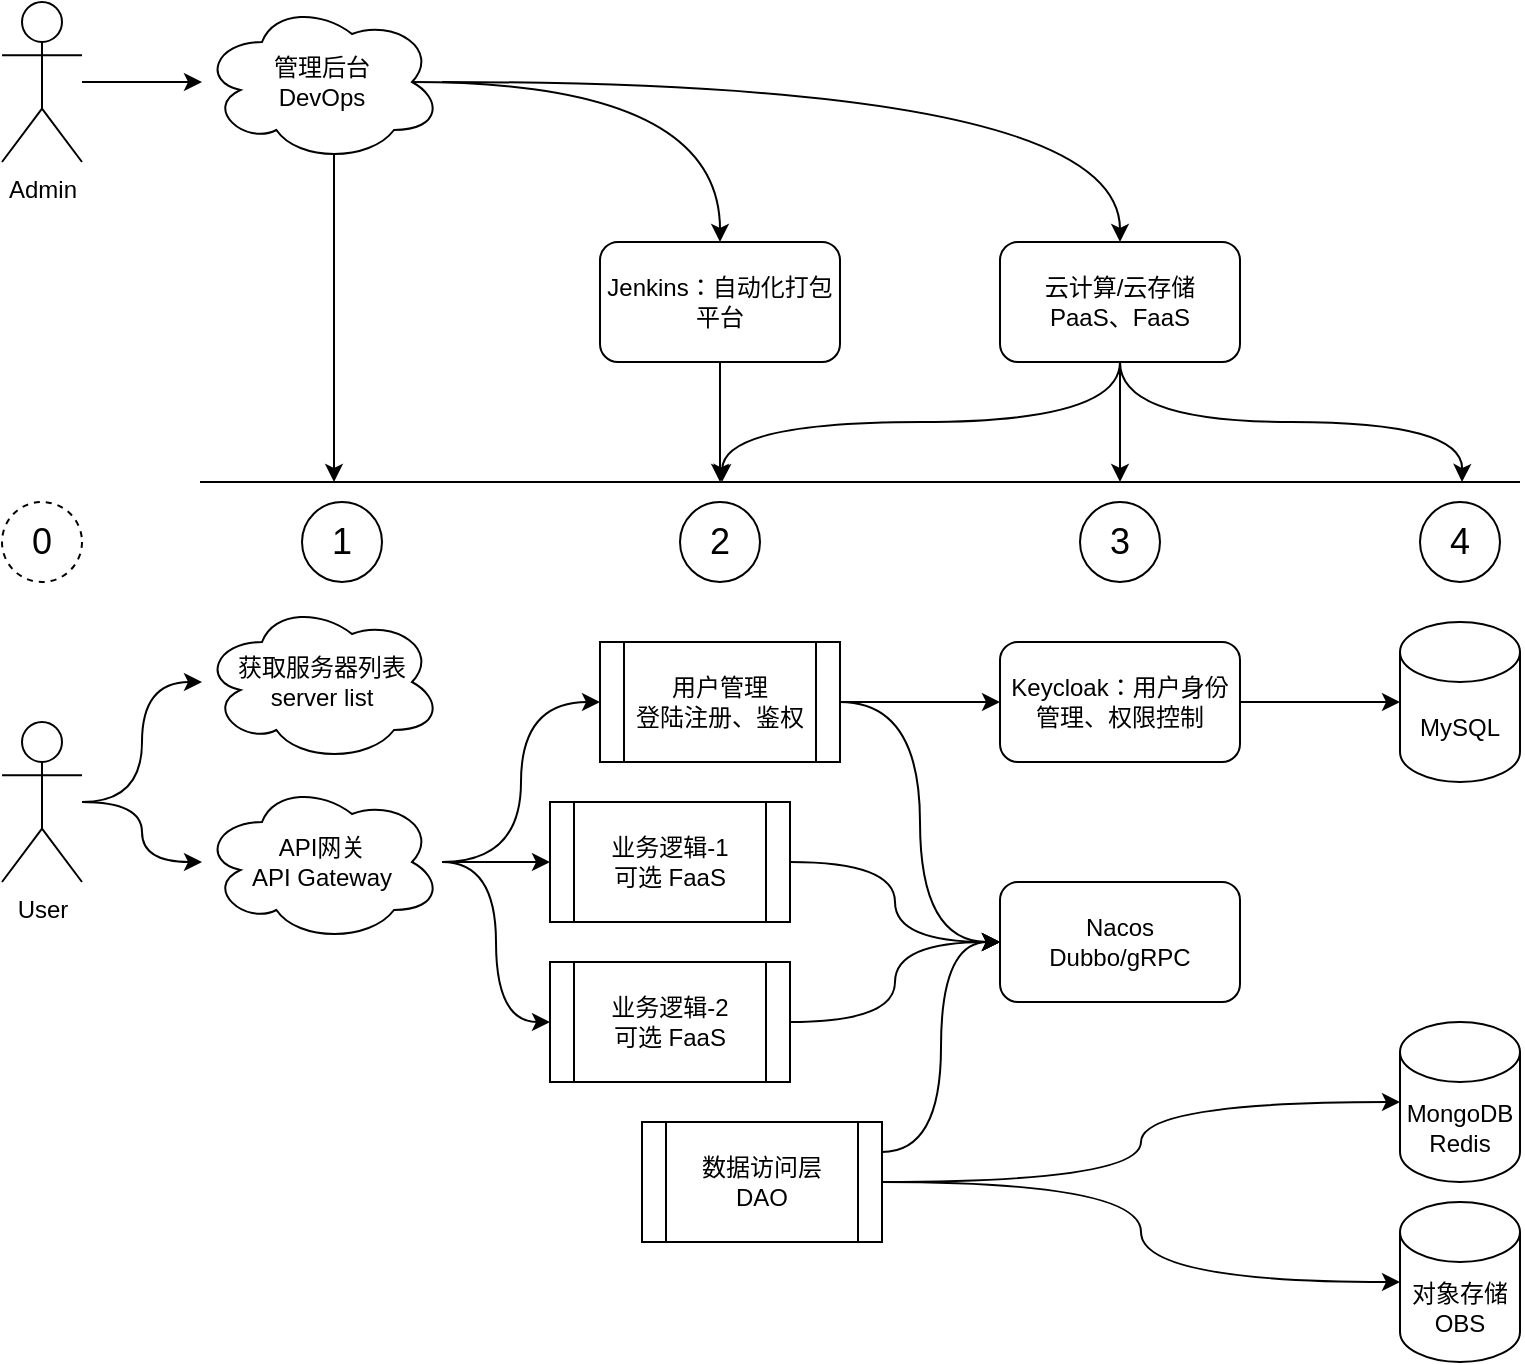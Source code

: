 <mxfile version="20.8.16" type="device"><diagram name="第 1 页" id="Ww32gDRJ62vKN7BSQugI"><mxGraphModel dx="1098" dy="988" grid="1" gridSize="10" guides="1" tooltips="1" connect="1" arrows="1" fold="1" page="1" pageScale="1" pageWidth="827" pageHeight="1169" math="0" shadow="0"><root><mxCell id="0"/><mxCell id="1" parent="0"/><mxCell id="_gXTuckroxzjTSQiGxNQ-3" style="edgeStyle=orthogonalEdgeStyle;rounded=0;orthogonalLoop=1;jettySize=auto;html=1;curved=1;" parent="1" source="_gXTuckroxzjTSQiGxNQ-1" target="_gXTuckroxzjTSQiGxNQ-2" edge="1"><mxGeometry relative="1" as="geometry"/></mxCell><mxCell id="_gXTuckroxzjTSQiGxNQ-30" style="edgeStyle=orthogonalEdgeStyle;curved=1;rounded=0;orthogonalLoop=1;jettySize=auto;html=1;" parent="1" source="_gXTuckroxzjTSQiGxNQ-1" target="_gXTuckroxzjTSQiGxNQ-28" edge="1"><mxGeometry relative="1" as="geometry"/></mxCell><mxCell id="_gXTuckroxzjTSQiGxNQ-1" value="User" style="shape=umlActor;verticalLabelPosition=bottom;verticalAlign=top;html=1;outlineConnect=0;" parent="1" vertex="1"><mxGeometry x="20" y="400" width="40" height="80" as="geometry"/></mxCell><mxCell id="_gXTuckroxzjTSQiGxNQ-7" style="edgeStyle=orthogonalEdgeStyle;rounded=0;orthogonalLoop=1;jettySize=auto;html=1;entryX=0;entryY=0.5;entryDx=0;entryDy=0;curved=1;" parent="1" source="_gXTuckroxzjTSQiGxNQ-2" target="_gXTuckroxzjTSQiGxNQ-6" edge="1"><mxGeometry relative="1" as="geometry"/></mxCell><mxCell id="_gXTuckroxzjTSQiGxNQ-9" style="edgeStyle=orthogonalEdgeStyle;rounded=0;orthogonalLoop=1;jettySize=auto;html=1;entryX=0;entryY=0.5;entryDx=0;entryDy=0;curved=1;" parent="1" source="_gXTuckroxzjTSQiGxNQ-2" target="_gXTuckroxzjTSQiGxNQ-8" edge="1"><mxGeometry relative="1" as="geometry"/></mxCell><mxCell id="_gXTuckroxzjTSQiGxNQ-11" style="edgeStyle=orthogonalEdgeStyle;rounded=0;orthogonalLoop=1;jettySize=auto;html=1;entryX=0;entryY=0.5;entryDx=0;entryDy=0;curved=1;" parent="1" source="_gXTuckroxzjTSQiGxNQ-2" target="_gXTuckroxzjTSQiGxNQ-10" edge="1"><mxGeometry relative="1" as="geometry"/></mxCell><mxCell id="_gXTuckroxzjTSQiGxNQ-2" value="API网关&lt;br&gt;API Gateway" style="ellipse;shape=cloud;whiteSpace=wrap;html=1;" parent="1" vertex="1"><mxGeometry x="120" y="430" width="120" height="80" as="geometry"/></mxCell><mxCell id="_gXTuckroxzjTSQiGxNQ-14" value="" style="edgeStyle=orthogonalEdgeStyle;rounded=0;orthogonalLoop=1;jettySize=auto;html=1;curved=1;" parent="1" source="_gXTuckroxzjTSQiGxNQ-6" target="_gXTuckroxzjTSQiGxNQ-13" edge="1"><mxGeometry relative="1" as="geometry"/></mxCell><mxCell id="_gXTuckroxzjTSQiGxNQ-18" style="edgeStyle=orthogonalEdgeStyle;rounded=0;orthogonalLoop=1;jettySize=auto;html=1;exitX=1;exitY=0.5;exitDx=0;exitDy=0;entryX=0;entryY=0.5;entryDx=0;entryDy=0;curved=1;" parent="1" source="_gXTuckroxzjTSQiGxNQ-6" target="_gXTuckroxzjTSQiGxNQ-17" edge="1"><mxGeometry relative="1" as="geometry"/></mxCell><mxCell id="_gXTuckroxzjTSQiGxNQ-6" value="用户管理&lt;br&gt;登陆注册、鉴权" style="shape=process;whiteSpace=wrap;html=1;backgroundOutline=1;" parent="1" vertex="1"><mxGeometry x="319" y="360" width="120" height="60" as="geometry"/></mxCell><mxCell id="_gXTuckroxzjTSQiGxNQ-19" style="edgeStyle=orthogonalEdgeStyle;curved=1;rounded=0;orthogonalLoop=1;jettySize=auto;html=1;exitX=1;exitY=0.5;exitDx=0;exitDy=0;entryX=0;entryY=0.5;entryDx=0;entryDy=0;" parent="1" source="_gXTuckroxzjTSQiGxNQ-8" target="_gXTuckroxzjTSQiGxNQ-17" edge="1"><mxGeometry relative="1" as="geometry"/></mxCell><mxCell id="_gXTuckroxzjTSQiGxNQ-8" value="业务逻辑-1&lt;br&gt;可选 FaaS" style="shape=process;whiteSpace=wrap;html=1;backgroundOutline=1;" parent="1" vertex="1"><mxGeometry x="294" y="440" width="120" height="60" as="geometry"/></mxCell><mxCell id="_gXTuckroxzjTSQiGxNQ-20" style="edgeStyle=orthogonalEdgeStyle;curved=1;rounded=0;orthogonalLoop=1;jettySize=auto;html=1;exitX=1;exitY=0.5;exitDx=0;exitDy=0;entryX=0;entryY=0.5;entryDx=0;entryDy=0;" parent="1" source="_gXTuckroxzjTSQiGxNQ-10" target="_gXTuckroxzjTSQiGxNQ-17" edge="1"><mxGeometry relative="1" as="geometry"/></mxCell><mxCell id="_gXTuckroxzjTSQiGxNQ-10" value="业务逻辑-2&lt;br&gt;可选 FaaS" style="shape=process;whiteSpace=wrap;html=1;backgroundOutline=1;" parent="1" vertex="1"><mxGeometry x="294" y="520" width="120" height="60" as="geometry"/></mxCell><mxCell id="_gXTuckroxzjTSQiGxNQ-16" style="edgeStyle=orthogonalEdgeStyle;rounded=0;orthogonalLoop=1;jettySize=auto;html=1;entryX=0;entryY=0.5;entryDx=0;entryDy=0;entryPerimeter=0;" parent="1" source="_gXTuckroxzjTSQiGxNQ-13" target="_gXTuckroxzjTSQiGxNQ-15" edge="1"><mxGeometry relative="1" as="geometry"/></mxCell><mxCell id="_gXTuckroxzjTSQiGxNQ-13" value="&lt;div&gt;Keycloak：用户身份管理、权限控制&lt;/div&gt;" style="rounded=1;whiteSpace=wrap;html=1;" parent="1" vertex="1"><mxGeometry x="519" y="360" width="120" height="60" as="geometry"/></mxCell><mxCell id="_gXTuckroxzjTSQiGxNQ-15" value="MySQL" style="shape=cylinder3;whiteSpace=wrap;html=1;boundedLbl=1;backgroundOutline=1;size=15;" parent="1" vertex="1"><mxGeometry x="719" y="350" width="60" height="80" as="geometry"/></mxCell><mxCell id="_gXTuckroxzjTSQiGxNQ-17" value="Nacos&lt;br&gt;Dubbo/gRPC" style="rounded=1;whiteSpace=wrap;html=1;" parent="1" vertex="1"><mxGeometry x="519" y="480" width="120" height="60" as="geometry"/></mxCell><mxCell id="_gXTuckroxzjTSQiGxNQ-22" value="MongoDB&lt;br&gt;Redis" style="shape=cylinder3;whiteSpace=wrap;html=1;boundedLbl=1;backgroundOutline=1;size=15;" parent="1" vertex="1"><mxGeometry x="719" y="550" width="60" height="80" as="geometry"/></mxCell><mxCell id="_gXTuckroxzjTSQiGxNQ-24" style="edgeStyle=orthogonalEdgeStyle;curved=1;rounded=0;orthogonalLoop=1;jettySize=auto;html=1;exitX=1;exitY=0.25;exitDx=0;exitDy=0;entryX=0;entryY=0.5;entryDx=0;entryDy=0;" parent="1" source="_gXTuckroxzjTSQiGxNQ-23" target="_gXTuckroxzjTSQiGxNQ-17" edge="1"><mxGeometry relative="1" as="geometry"/></mxCell><mxCell id="_gXTuckroxzjTSQiGxNQ-25" style="edgeStyle=orthogonalEdgeStyle;curved=1;rounded=0;orthogonalLoop=1;jettySize=auto;html=1;exitX=1;exitY=0.5;exitDx=0;exitDy=0;entryX=0;entryY=0.5;entryDx=0;entryDy=0;entryPerimeter=0;" parent="1" source="_gXTuckroxzjTSQiGxNQ-23" target="_gXTuckroxzjTSQiGxNQ-22" edge="1"><mxGeometry relative="1" as="geometry"/></mxCell><mxCell id="_gXTuckroxzjTSQiGxNQ-27" style="edgeStyle=orthogonalEdgeStyle;curved=1;rounded=0;orthogonalLoop=1;jettySize=auto;html=1;exitX=1;exitY=0.5;exitDx=0;exitDy=0;entryX=0;entryY=0.5;entryDx=0;entryDy=0;entryPerimeter=0;" parent="1" source="_gXTuckroxzjTSQiGxNQ-23" target="_gXTuckroxzjTSQiGxNQ-26" edge="1"><mxGeometry relative="1" as="geometry"/></mxCell><mxCell id="_gXTuckroxzjTSQiGxNQ-23" value="数据访问层&lt;br&gt;DAO" style="shape=process;whiteSpace=wrap;html=1;backgroundOutline=1;" parent="1" vertex="1"><mxGeometry x="340" y="600" width="120" height="60" as="geometry"/></mxCell><mxCell id="_gXTuckroxzjTSQiGxNQ-26" value="对象存储&lt;br&gt;OBS" style="shape=cylinder3;whiteSpace=wrap;html=1;boundedLbl=1;backgroundOutline=1;size=15;" parent="1" vertex="1"><mxGeometry x="719" y="640" width="60" height="80" as="geometry"/></mxCell><mxCell id="_gXTuckroxzjTSQiGxNQ-28" value="获取服务器列表&lt;br&gt;server list" style="ellipse;shape=cloud;whiteSpace=wrap;html=1;" parent="1" vertex="1"><mxGeometry x="120" y="340" width="120" height="80" as="geometry"/></mxCell><mxCell id="_gXTuckroxzjTSQiGxNQ-46" style="edgeStyle=orthogonalEdgeStyle;curved=1;rounded=0;orthogonalLoop=1;jettySize=auto;html=1;" parent="1" source="_gXTuckroxzjTSQiGxNQ-43" target="_gXTuckroxzjTSQiGxNQ-45" edge="1"><mxGeometry relative="1" as="geometry"/></mxCell><mxCell id="_gXTuckroxzjTSQiGxNQ-43" value="Admin" style="shape=umlActor;verticalLabelPosition=bottom;verticalAlign=top;html=1;outlineConnect=0;" parent="1" vertex="1"><mxGeometry x="20" y="40" width="40" height="80" as="geometry"/></mxCell><mxCell id="_gXTuckroxzjTSQiGxNQ-50" style="edgeStyle=orthogonalEdgeStyle;curved=1;rounded=0;orthogonalLoop=1;jettySize=auto;html=1;" parent="1" source="_gXTuckroxzjTSQiGxNQ-45" target="_gXTuckroxzjTSQiGxNQ-60" edge="1"><mxGeometry relative="1" as="geometry"><mxPoint x="580" y="160" as="targetPoint"/></mxGeometry></mxCell><mxCell id="_gXTuckroxzjTSQiGxNQ-52" style="edgeStyle=orthogonalEdgeStyle;curved=1;rounded=0;orthogonalLoop=1;jettySize=auto;html=1;exitX=0.875;exitY=0.5;exitDx=0;exitDy=0;exitPerimeter=0;" parent="1" source="_gXTuckroxzjTSQiGxNQ-45" target="_gXTuckroxzjTSQiGxNQ-54" edge="1"><mxGeometry relative="1" as="geometry"><mxPoint x="380" y="200" as="targetPoint"/></mxGeometry></mxCell><mxCell id="_gXTuckroxzjTSQiGxNQ-67" style="edgeStyle=orthogonalEdgeStyle;curved=1;rounded=0;orthogonalLoop=1;jettySize=auto;html=1;exitX=0.55;exitY=0.95;exitDx=0;exitDy=0;exitPerimeter=0;" parent="1" source="_gXTuckroxzjTSQiGxNQ-45" edge="1"><mxGeometry relative="1" as="geometry"><mxPoint x="186" y="280" as="targetPoint"/></mxGeometry></mxCell><mxCell id="_gXTuckroxzjTSQiGxNQ-45" value="管理后台&lt;br&gt;DevOps" style="ellipse;shape=cloud;whiteSpace=wrap;html=1;" parent="1" vertex="1"><mxGeometry x="120" y="40" width="120" height="80" as="geometry"/></mxCell><mxCell id="_gXTuckroxzjTSQiGxNQ-59" style="edgeStyle=orthogonalEdgeStyle;curved=1;rounded=0;orthogonalLoop=1;jettySize=auto;html=1;exitX=0.5;exitY=1;exitDx=0;exitDy=0;" parent="1" source="_gXTuckroxzjTSQiGxNQ-54" edge="1"><mxGeometry relative="1" as="geometry"><mxPoint x="379" y="280" as="targetPoint"/></mxGeometry></mxCell><mxCell id="_gXTuckroxzjTSQiGxNQ-54" value="Jenkins：自动化打包平台" style="rounded=1;whiteSpace=wrap;html=1;" parent="1" vertex="1"><mxGeometry x="319" y="160" width="120" height="60" as="geometry"/></mxCell><mxCell id="_gXTuckroxzjTSQiGxNQ-58" value="" style="endArrow=none;html=1;rounded=0;curved=1;" parent="1" edge="1"><mxGeometry width="50" height="50" relative="1" as="geometry"><mxPoint x="119" y="280" as="sourcePoint"/><mxPoint x="779" y="280" as="targetPoint"/></mxGeometry></mxCell><mxCell id="_gXTuckroxzjTSQiGxNQ-62" style="edgeStyle=orthogonalEdgeStyle;curved=1;rounded=0;orthogonalLoop=1;jettySize=auto;html=1;exitX=0.5;exitY=1;exitDx=0;exitDy=0;" parent="1" source="_gXTuckroxzjTSQiGxNQ-60" edge="1"><mxGeometry relative="1" as="geometry"><mxPoint x="579" y="280" as="targetPoint"/></mxGeometry></mxCell><mxCell id="_gXTuckroxzjTSQiGxNQ-65" style="edgeStyle=orthogonalEdgeStyle;curved=1;rounded=0;orthogonalLoop=1;jettySize=auto;html=1;exitX=0.5;exitY=1;exitDx=0;exitDy=0;" parent="1" source="_gXTuckroxzjTSQiGxNQ-60" edge="1"><mxGeometry relative="1" as="geometry"><mxPoint x="380" y="280" as="targetPoint"/></mxGeometry></mxCell><mxCell id="_gXTuckroxzjTSQiGxNQ-66" style="edgeStyle=orthogonalEdgeStyle;curved=1;rounded=0;orthogonalLoop=1;jettySize=auto;html=1;exitX=0.5;exitY=1;exitDx=0;exitDy=0;" parent="1" source="_gXTuckroxzjTSQiGxNQ-60" edge="1"><mxGeometry relative="1" as="geometry"><mxPoint x="750" y="280" as="targetPoint"/></mxGeometry></mxCell><mxCell id="_gXTuckroxzjTSQiGxNQ-60" value="云计算/云存储&lt;br&gt;PaaS、FaaS" style="rounded=1;whiteSpace=wrap;html=1;" parent="1" vertex="1"><mxGeometry x="519" y="160" width="120" height="60" as="geometry"/></mxCell><mxCell id="fXTO_iARuXPMxme7xE5P-1" value="1" style="ellipse;whiteSpace=wrap;html=1;aspect=fixed;fontSize=18;" vertex="1" parent="1"><mxGeometry x="170" y="290" width="40" height="40" as="geometry"/></mxCell><mxCell id="fXTO_iARuXPMxme7xE5P-2" value="2" style="ellipse;whiteSpace=wrap;html=1;aspect=fixed;fontSize=18;" vertex="1" parent="1"><mxGeometry x="359" y="290" width="40" height="40" as="geometry"/></mxCell><mxCell id="fXTO_iARuXPMxme7xE5P-3" value="3" style="ellipse;whiteSpace=wrap;html=1;aspect=fixed;fontSize=18;" vertex="1" parent="1"><mxGeometry x="559" y="290" width="40" height="40" as="geometry"/></mxCell><mxCell id="fXTO_iARuXPMxme7xE5P-4" value="4" style="ellipse;whiteSpace=wrap;html=1;aspect=fixed;fontSize=18;" vertex="1" parent="1"><mxGeometry x="729" y="290" width="40" height="40" as="geometry"/></mxCell><mxCell id="fXTO_iARuXPMxme7xE5P-5" value="0" style="ellipse;whiteSpace=wrap;html=1;aspect=fixed;fontSize=18;dashed=1;" vertex="1" parent="1"><mxGeometry x="20" y="290" width="40" height="40" as="geometry"/></mxCell></root></mxGraphModel></diagram></mxfile>